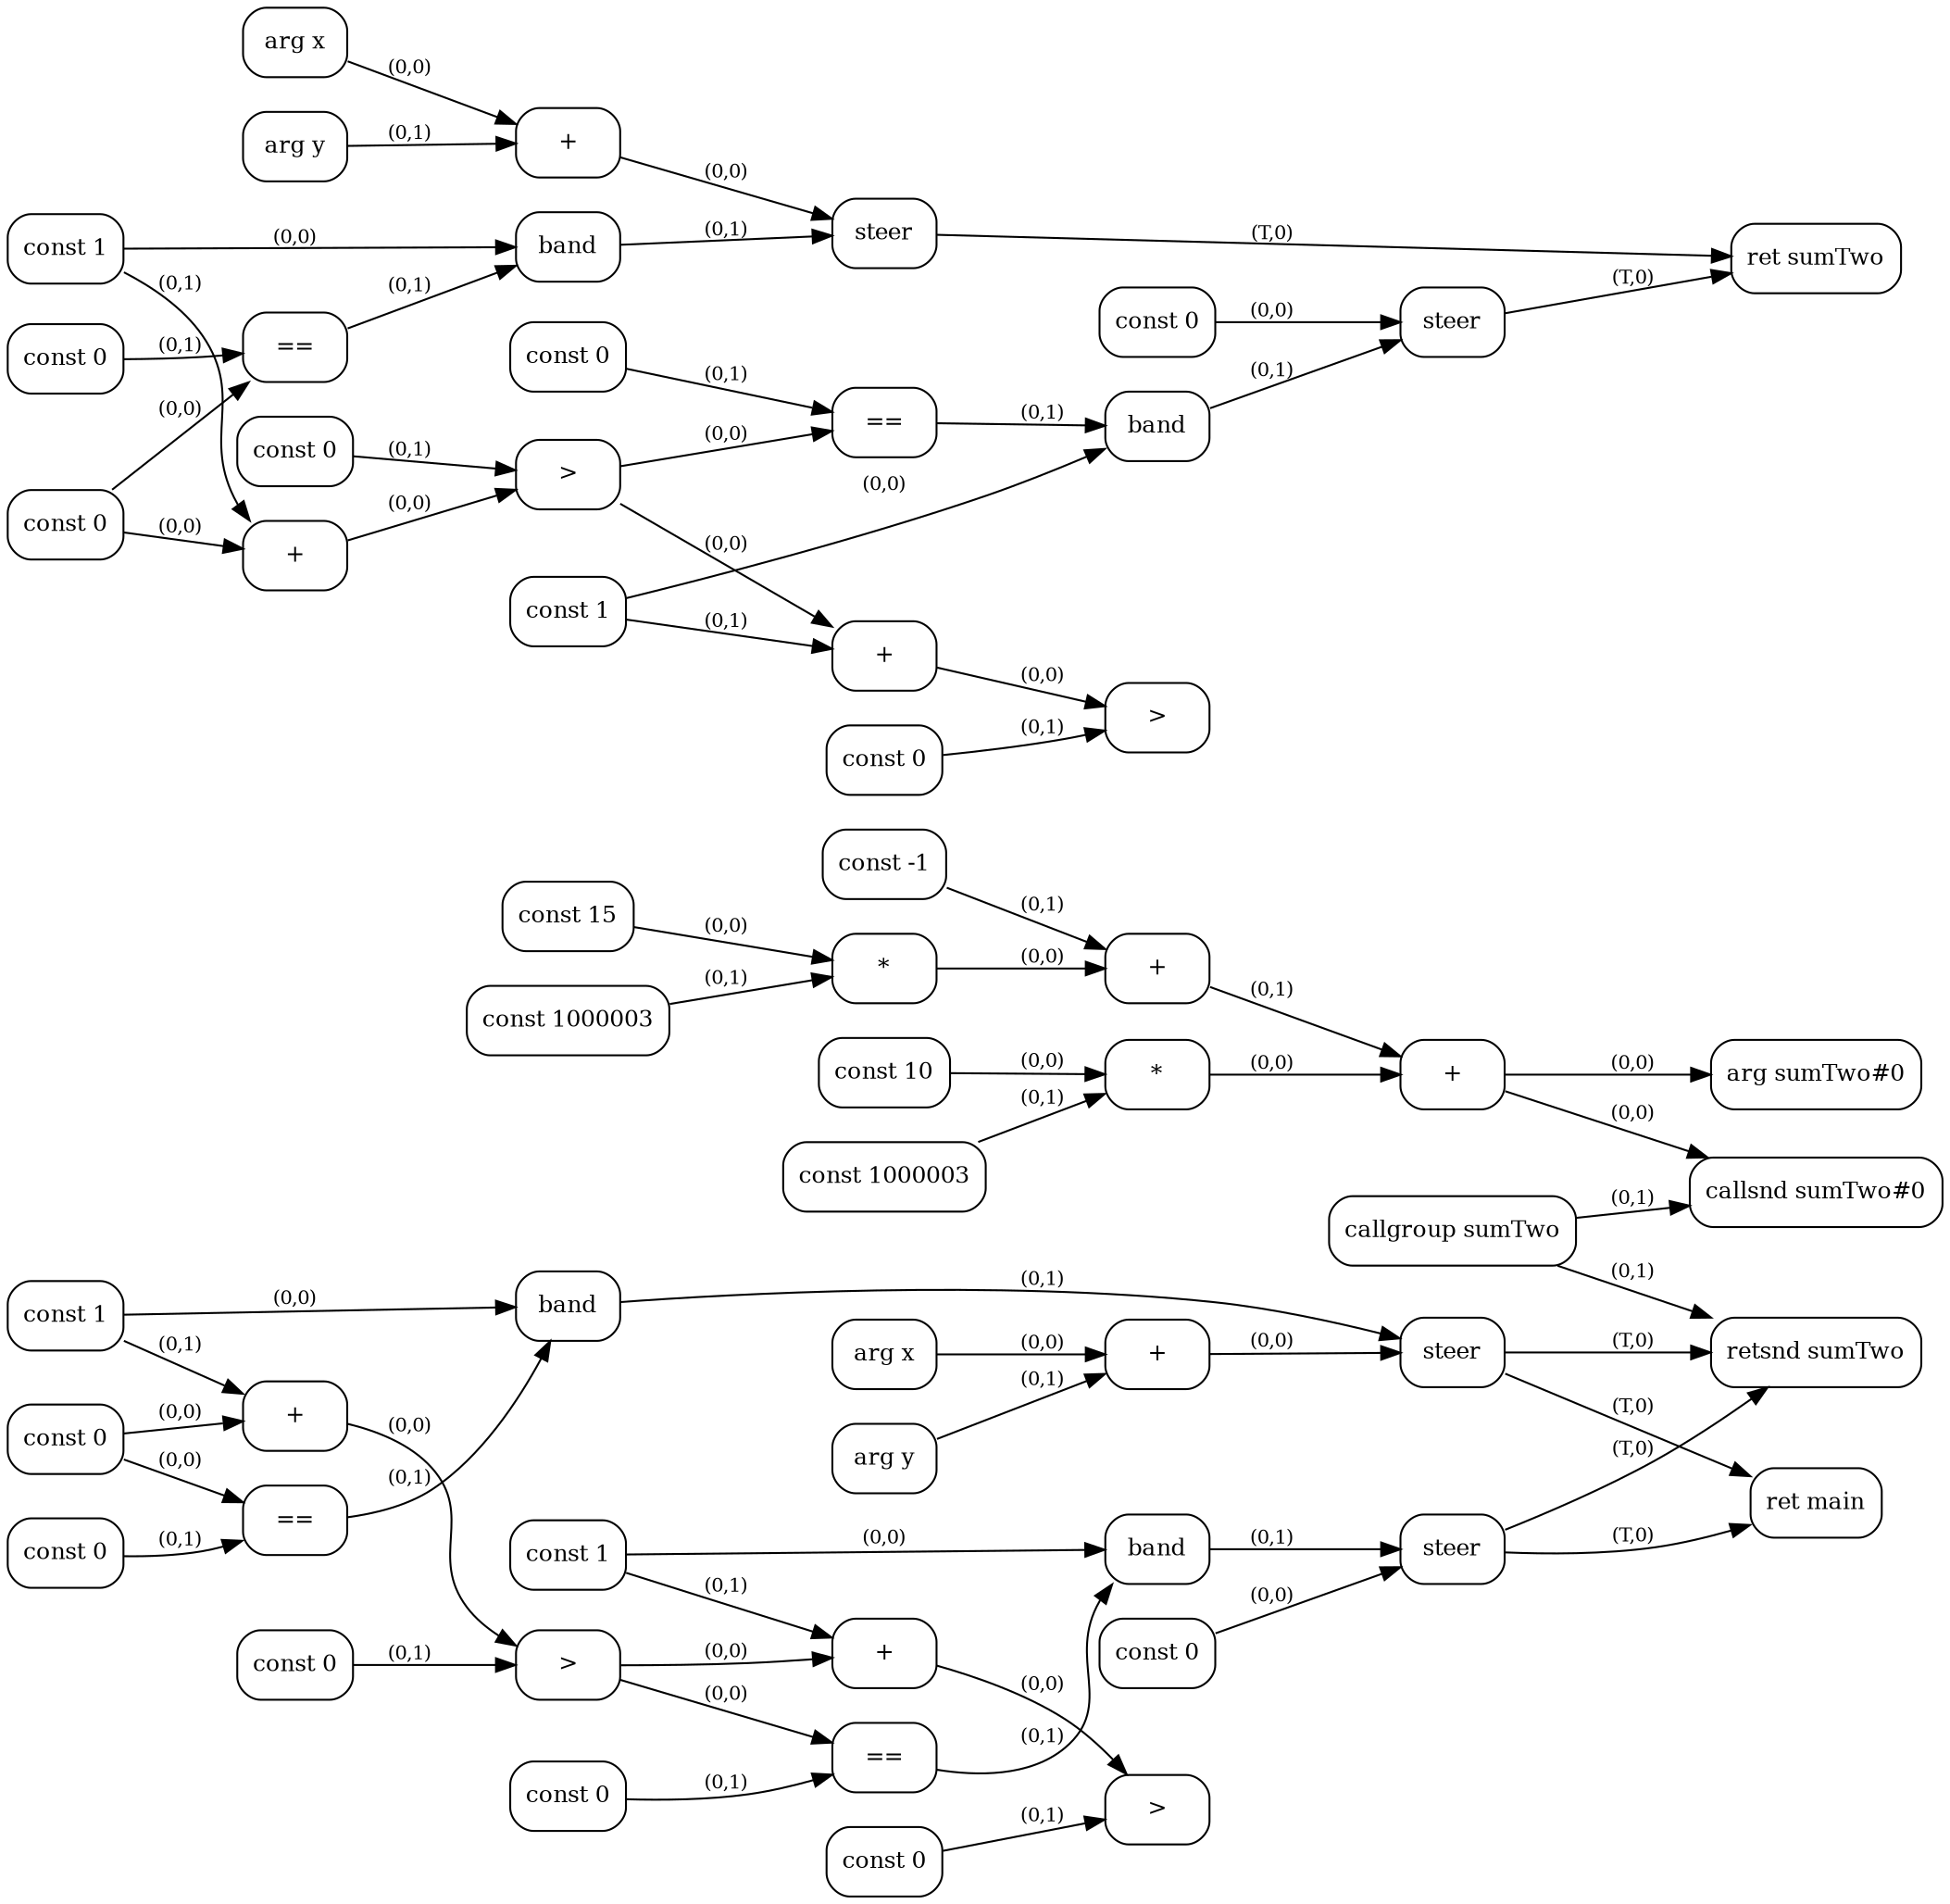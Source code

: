 digraph G {
  rankdir=LR;
  node [shape=box, style=rounded, fontsize=12];
  n0 [label="const -1"];
  n1 [label="const 10"];
  n2 [label="const 15"];
  n3 [label="const 1000003"];
  n4 [label="*"];
  n5 [label="+"];
  n6 [label="const 1000003"];
  n7 [label="*"];
  n8 [label="+"];
  n9 [label="callgroup sumTwo"];
  n10 [label="callsnd sumTwo#0"];
  n11 [label="retsnd sumTwo"];
  n12 [label="arg sumTwo#0"];
  n13 [label="const 0"];
  n14 [label="const 1"];
  n15 [label="const 0"];
  n16 [label="=="];
  n17 [label="band"];
  n18 [label="arg x"];
  n19 [label="arg y"];
  n20 [label="+"];
  n21 [label="steer"];
  n22 [label="+"];
  n23 [label="const 0"];
  n24 [label=">"];
  n25 [label="const 1"];
  n26 [label="const 0"];
  n27 [label="=="];
  n28 [label="band"];
  n29 [label="const 0"];
  n30 [label="steer"];
  n31 [label="+"];
  n32 [label="const 0"];
  n33 [label=">"];
  n34 [label="ret main"];
  n35 [label="const 0"];
  n36 [label="const 1"];
  n37 [label="const 0"];
  n38 [label="=="];
  n39 [label="band"];
  n40 [label="arg x"];
  n41 [label="arg y"];
  n42 [label="+"];
  n43 [label="steer"];
  n44 [label="+"];
  n45 [label="const 0"];
  n46 [label=">"];
  n47 [label="const 1"];
  n48 [label="const 0"];
  n49 [label="=="];
  n50 [label="band"];
  n51 [label="const 0"];
  n52 [label="steer"];
  n53 [label="+"];
  n54 [label="const 0"];
  n55 [label=">"];
  n56 [label="ret sumTwo"];
  n2 -> n4 [label="(0,0)", fontsize=10];
  n3 -> n4 [label="(0,1)", fontsize=10];
  n4 -> n5 [label="(0,0)", fontsize=10];
  n0 -> n5 [label="(0,1)", fontsize=10];
  n1 -> n7 [label="(0,0)", fontsize=10];
  n6 -> n7 [label="(0,1)", fontsize=10];
  n7 -> n8 [label="(0,0)", fontsize=10];
  n5 -> n8 [label="(0,1)", fontsize=10];
  n8 -> n10 [label="(0,0)", fontsize=10];
  n9 -> n10 [label="(0,1)", fontsize=10];
  n21 -> n11 [label="(T,0)", fontsize=10];
  n30 -> n11 [label="(T,0)", fontsize=10];
  n9 -> n11 [label="(0,1)", fontsize=10];
  n8 -> n12 [label="(0,0)", fontsize=10];
  n13 -> n16 [label="(0,0)", fontsize=10];
  n15 -> n16 [label="(0,1)", fontsize=10];
  n14 -> n17 [label="(0,0)", fontsize=10];
  n16 -> n17 [label="(0,1)", fontsize=10];
  n18 -> n20 [label="(0,0)", fontsize=10];
  n19 -> n20 [label="(0,1)", fontsize=10];
  n20 -> n21 [label="(0,0)", fontsize=10];
  n17 -> n21 [label="(0,1)", fontsize=10];
  n13 -> n22 [label="(0,0)", fontsize=10];
  n14 -> n22 [label="(0,1)", fontsize=10];
  n22 -> n24 [label="(0,0)", fontsize=10];
  n23 -> n24 [label="(0,1)", fontsize=10];
  n24 -> n27 [label="(0,0)", fontsize=10];
  n26 -> n27 [label="(0,1)", fontsize=10];
  n25 -> n28 [label="(0,0)", fontsize=10];
  n27 -> n28 [label="(0,1)", fontsize=10];
  n29 -> n30 [label="(0,0)", fontsize=10];
  n28 -> n30 [label="(0,1)", fontsize=10];
  n24 -> n31 [label="(0,0)", fontsize=10];
  n25 -> n31 [label="(0,1)", fontsize=10];
  n31 -> n33 [label="(0,0)", fontsize=10];
  n32 -> n33 [label="(0,1)", fontsize=10];
  n21 -> n34 [label="(T,0)", fontsize=10];
  n30 -> n34 [label="(T,0)", fontsize=10];
  n35 -> n38 [label="(0,0)", fontsize=10];
  n37 -> n38 [label="(0,1)", fontsize=10];
  n36 -> n39 [label="(0,0)", fontsize=10];
  n38 -> n39 [label="(0,1)", fontsize=10];
  n40 -> n42 [label="(0,0)", fontsize=10];
  n41 -> n42 [label="(0,1)", fontsize=10];
  n42 -> n43 [label="(0,0)", fontsize=10];
  n39 -> n43 [label="(0,1)", fontsize=10];
  n35 -> n44 [label="(0,0)", fontsize=10];
  n36 -> n44 [label="(0,1)", fontsize=10];
  n44 -> n46 [label="(0,0)", fontsize=10];
  n45 -> n46 [label="(0,1)", fontsize=10];
  n46 -> n49 [label="(0,0)", fontsize=10];
  n48 -> n49 [label="(0,1)", fontsize=10];
  n47 -> n50 [label="(0,0)", fontsize=10];
  n49 -> n50 [label="(0,1)", fontsize=10];
  n51 -> n52 [label="(0,0)", fontsize=10];
  n50 -> n52 [label="(0,1)", fontsize=10];
  n46 -> n53 [label="(0,0)", fontsize=10];
  n47 -> n53 [label="(0,1)", fontsize=10];
  n53 -> n55 [label="(0,0)", fontsize=10];
  n54 -> n55 [label="(0,1)", fontsize=10];
  n43 -> n56 [label="(T,0)", fontsize=10];
  n52 -> n56 [label="(T,0)", fontsize=10];
}
